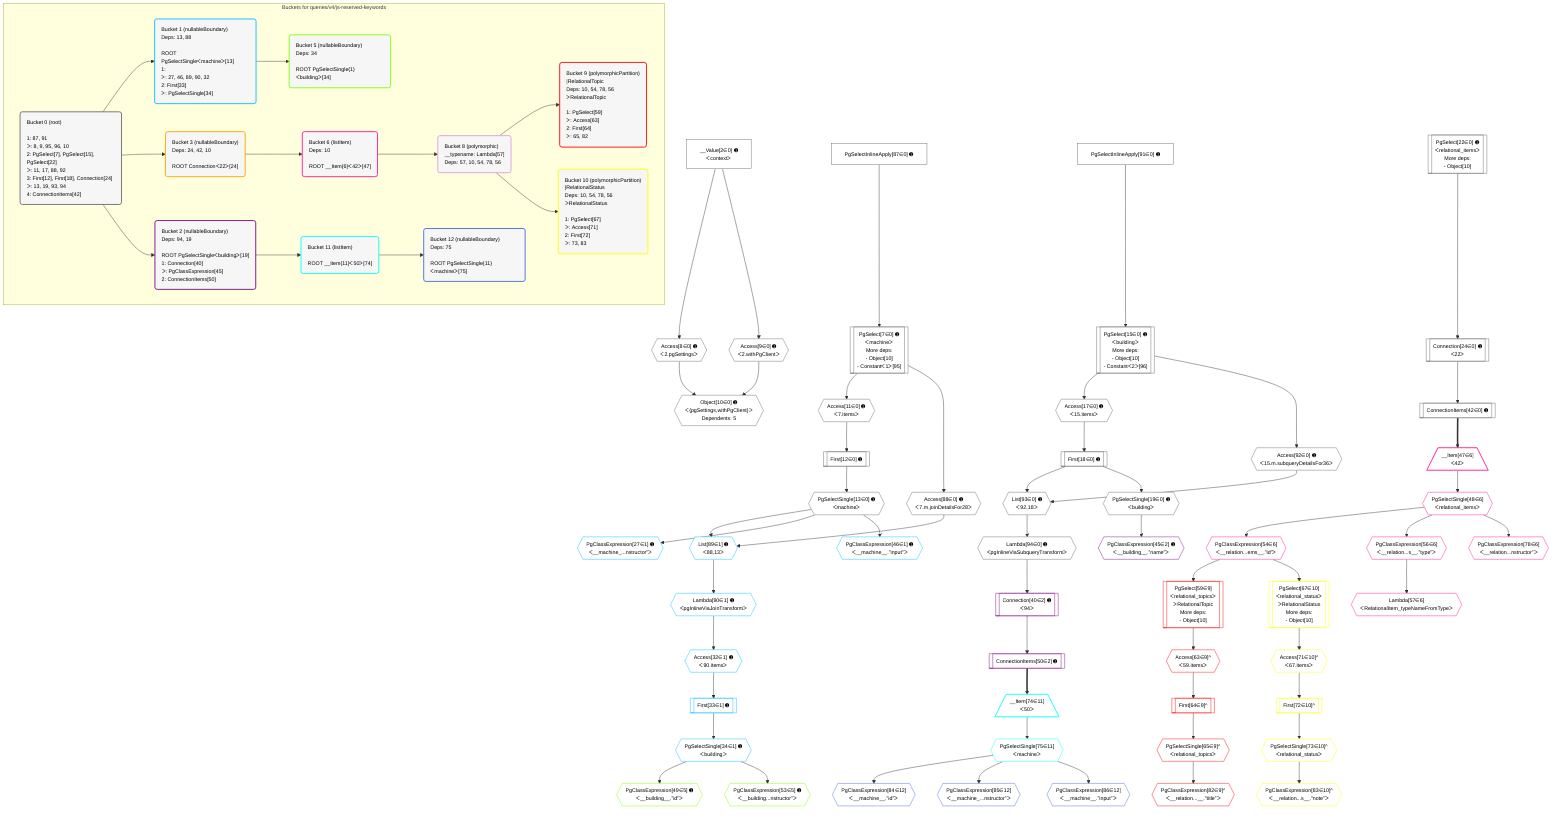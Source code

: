 %%{init: {'themeVariables': { 'fontSize': '12px'}}}%%
graph TD
    classDef path fill:#eee,stroke:#000,color:#000
    classDef plan fill:#fff,stroke-width:1px,color:#000
    classDef itemplan fill:#fff,stroke-width:2px,color:#000
    classDef unbatchedplan fill:#dff,stroke-width:1px,color:#000
    classDef sideeffectplan fill:#fcc,stroke-width:2px,color:#000
    classDef bucket fill:#f6f6f6,color:#000,stroke-width:2px,text-align:left

    subgraph "Buckets for queries/v4/js-reserved-keywords"
    Bucket0("Bucket 0 (root)<br /><br />1: 87, 91<br />ᐳ: 8, 9, 95, 96, 10<br />2: PgSelect[7], PgSelect[15], PgSelect[22]<br />ᐳ: 11, 17, 88, 92<br />3: First[12], First[18], Connection[24]<br />ᐳ: 13, 19, 93, 94<br />4: ConnectionItems[42]"):::bucket
    Bucket1("Bucket 1 (nullableBoundary)<br />Deps: 13, 88<br /><br />ROOT PgSelectSingleᐸmachineᐳ[13]<br />1: <br />ᐳ: 27, 46, 89, 90, 32<br />2: First[33]<br />ᐳ: PgSelectSingle[34]"):::bucket
    Bucket2("Bucket 2 (nullableBoundary)<br />Deps: 94, 19<br /><br />ROOT PgSelectSingleᐸbuildingᐳ[19]<br />1: Connection[40]<br />ᐳ: PgClassExpression[45]<br />2: ConnectionItems[50]"):::bucket
    Bucket3("Bucket 3 (nullableBoundary)<br />Deps: 24, 42, 10<br /><br />ROOT Connectionᐸ22ᐳ[24]"):::bucket
    Bucket5("Bucket 5 (nullableBoundary)<br />Deps: 34<br /><br />ROOT PgSelectSingle{1}ᐸbuildingᐳ[34]"):::bucket
    Bucket6("Bucket 6 (listItem)<br />Deps: 10<br /><br />ROOT __Item{6}ᐸ42ᐳ[47]"):::bucket
    Bucket8("Bucket 8 (polymorphic)<br />__typename: Lambda[57]<br />Deps: 57, 10, 54, 78, 56"):::bucket
    Bucket9("Bucket 9 (polymorphicPartition)<br />|RelationalTopic<br />Deps: 10, 54, 78, 56<br />ᐳRelationalTopic<br /><br />1: PgSelect[59]<br />ᐳ: Access[63]<br />2: First[64]<br />ᐳ: 65, 82"):::bucket
    Bucket10("Bucket 10 (polymorphicPartition)<br />|RelationalStatus<br />Deps: 10, 54, 78, 56<br />ᐳRelationalStatus<br /><br />1: PgSelect[67]<br />ᐳ: Access[71]<br />2: First[72]<br />ᐳ: 73, 83"):::bucket
    Bucket11("Bucket 11 (listItem)<br /><br />ROOT __Item{11}ᐸ50ᐳ[74]"):::bucket
    Bucket12("Bucket 12 (nullableBoundary)<br />Deps: 75<br /><br />ROOT PgSelectSingle{11}ᐸmachineᐳ[75]"):::bucket
    end
    Bucket0 --> Bucket1 & Bucket2 & Bucket3
    Bucket1 --> Bucket5
    Bucket2 --> Bucket11
    Bucket3 --> Bucket6
    Bucket6 --> Bucket8
    Bucket8 --> Bucket9 & Bucket10
    Bucket11 --> Bucket12

    %% plan dependencies
    PgSelect7[["PgSelect[7∈0] ➊<br />ᐸmachineᐳ<br />More deps:<br />- Object[10]<br />- Constantᐸ1ᐳ[95]"]]:::plan
    PgSelectInlineApply87["PgSelectInlineApply[87∈0] ➊"]:::plan
    PgSelectInlineApply87 --> PgSelect7
    PgSelect15[["PgSelect[15∈0] ➊<br />ᐸbuildingᐳ<br />More deps:<br />- Object[10]<br />- Constantᐸ2ᐳ[96]"]]:::plan
    PgSelectInlineApply91["PgSelectInlineApply[91∈0] ➊"]:::plan
    PgSelectInlineApply91 --> PgSelect15
    Object10{{"Object[10∈0] ➊<br />ᐸ{pgSettings,withPgClient}ᐳ<br />Dependents: 5"}}:::plan
    Access8{{"Access[8∈0] ➊<br />ᐸ2.pgSettingsᐳ"}}:::plan
    Access9{{"Access[9∈0] ➊<br />ᐸ2.withPgClientᐳ"}}:::plan
    Access8 & Access9 --> Object10
    List93{{"List[93∈0] ➊<br />ᐸ92,18ᐳ"}}:::plan
    Access92{{"Access[92∈0] ➊<br />ᐸ15.m.subqueryDetailsFor36ᐳ"}}:::plan
    First18[["First[18∈0] ➊"]]:::plan
    Access92 & First18 --> List93
    __Value2["__Value[2∈0] ➊<br />ᐸcontextᐳ"]:::plan
    __Value2 --> Access8
    __Value2 --> Access9
    Access11{{"Access[11∈0] ➊<br />ᐸ7.itemsᐳ"}}:::plan
    PgSelect7 --> Access11
    First12[["First[12∈0] ➊"]]:::plan
    Access11 --> First12
    PgSelectSingle13{{"PgSelectSingle[13∈0] ➊<br />ᐸmachineᐳ"}}:::plan
    First12 --> PgSelectSingle13
    Access17{{"Access[17∈0] ➊<br />ᐸ15.itemsᐳ"}}:::plan
    PgSelect15 --> Access17
    Access17 --> First18
    PgSelectSingle19{{"PgSelectSingle[19∈0] ➊<br />ᐸbuildingᐳ"}}:::plan
    First18 --> PgSelectSingle19
    PgSelect22[["PgSelect[22∈0] ➊<br />ᐸrelational_itemsᐳ<br />More deps:<br />- Object[10]"]]:::plan
    Connection24[["Connection[24∈0] ➊<br />ᐸ22ᐳ"]]:::plan
    PgSelect22 --> Connection24
    ConnectionItems42[["ConnectionItems[42∈0] ➊"]]:::plan
    Connection24 --> ConnectionItems42
    Access88{{"Access[88∈0] ➊<br />ᐸ7.m.joinDetailsFor28ᐳ"}}:::plan
    PgSelect7 --> Access88
    PgSelect15 --> Access92
    Lambda94{{"Lambda[94∈0] ➊<br />ᐸpgInlineViaSubqueryTransformᐳ"}}:::plan
    List93 --> Lambda94
    List89{{"List[89∈1] ➊<br />ᐸ88,13ᐳ"}}:::plan
    Access88 & PgSelectSingle13 --> List89
    PgClassExpression27{{"PgClassExpression[27∈1] ➊<br />ᐸ__machine_...nstructor”ᐳ"}}:::plan
    PgSelectSingle13 --> PgClassExpression27
    Access32{{"Access[32∈1] ➊<br />ᐸ90.itemsᐳ"}}:::plan
    Lambda90{{"Lambda[90∈1] ➊<br />ᐸpgInlineViaJoinTransformᐳ"}}:::plan
    Lambda90 --> Access32
    First33[["First[33∈1] ➊"]]:::plan
    Access32 --> First33
    PgSelectSingle34{{"PgSelectSingle[34∈1] ➊<br />ᐸbuildingᐳ"}}:::plan
    First33 --> PgSelectSingle34
    PgClassExpression46{{"PgClassExpression[46∈1] ➊<br />ᐸ__machine__.”input”ᐳ"}}:::plan
    PgSelectSingle13 --> PgClassExpression46
    List89 --> Lambda90
    Connection40[["Connection[40∈2] ➊<br />ᐸ94ᐳ"]]:::plan
    Lambda94 --> Connection40
    PgClassExpression45{{"PgClassExpression[45∈2] ➊<br />ᐸ__building__.”name”ᐳ"}}:::plan
    PgSelectSingle19 --> PgClassExpression45
    ConnectionItems50[["ConnectionItems[50∈2] ➊"]]:::plan
    Connection40 --> ConnectionItems50
    PgClassExpression49{{"PgClassExpression[49∈5] ➊<br />ᐸ__building__.”id”ᐳ"}}:::plan
    PgSelectSingle34 --> PgClassExpression49
    PgClassExpression53{{"PgClassExpression[53∈5] ➊<br />ᐸ__building...nstructor”ᐳ"}}:::plan
    PgSelectSingle34 --> PgClassExpression53
    __Item47[/"__Item[47∈6]<br />ᐸ42ᐳ"\]:::itemplan
    ConnectionItems42 ==> __Item47
    PgSelectSingle48{{"PgSelectSingle[48∈6]<br />ᐸrelational_itemsᐳ"}}:::plan
    __Item47 --> PgSelectSingle48
    PgClassExpression54{{"PgClassExpression[54∈6]<br />ᐸ__relation...ems__.”id”ᐳ"}}:::plan
    PgSelectSingle48 --> PgClassExpression54
    PgClassExpression56{{"PgClassExpression[56∈6]<br />ᐸ__relation...s__.”type”ᐳ"}}:::plan
    PgSelectSingle48 --> PgClassExpression56
    Lambda57{{"Lambda[57∈6]<br />ᐸRelationalItem_typeNameFromTypeᐳ"}}:::plan
    PgClassExpression56 --> Lambda57
    PgClassExpression78{{"PgClassExpression[78∈6]<br />ᐸ__relation...nstructor”ᐳ"}}:::plan
    PgSelectSingle48 --> PgClassExpression78
    PgSelect59[["PgSelect[59∈9]<br />ᐸrelational_topicsᐳ<br />ᐳRelationalTopic<br />More deps:<br />- Object[10]"]]:::plan
    PgClassExpression54 --> PgSelect59
    Access63{{"Access[63∈9]^<br />ᐸ59.itemsᐳ"}}:::plan
    PgSelect59 --> Access63
    First64[["First[64∈9]^"]]:::plan
    Access63 --> First64
    PgSelectSingle65{{"PgSelectSingle[65∈9]^<br />ᐸrelational_topicsᐳ"}}:::plan
    First64 --> PgSelectSingle65
    PgClassExpression82{{"PgClassExpression[82∈9]^<br />ᐸ__relation...__.”title”ᐳ"}}:::plan
    PgSelectSingle65 --> PgClassExpression82
    PgSelect67[["PgSelect[67∈10]<br />ᐸrelational_statusᐳ<br />ᐳRelationalStatus<br />More deps:<br />- Object[10]"]]:::plan
    PgClassExpression54 --> PgSelect67
    Access71{{"Access[71∈10]^<br />ᐸ67.itemsᐳ"}}:::plan
    PgSelect67 --> Access71
    First72[["First[72∈10]^"]]:::plan
    Access71 --> First72
    PgSelectSingle73{{"PgSelectSingle[73∈10]^<br />ᐸrelational_statusᐳ"}}:::plan
    First72 --> PgSelectSingle73
    PgClassExpression83{{"PgClassExpression[83∈10]^<br />ᐸ__relation...s__.”note”ᐳ"}}:::plan
    PgSelectSingle73 --> PgClassExpression83
    __Item74[/"__Item[74∈11]<br />ᐸ50ᐳ"\]:::itemplan
    ConnectionItems50 ==> __Item74
    PgSelectSingle75{{"PgSelectSingle[75∈11]<br />ᐸmachineᐳ"}}:::plan
    __Item74 --> PgSelectSingle75
    PgClassExpression84{{"PgClassExpression[84∈12]<br />ᐸ__machine__.”id”ᐳ"}}:::plan
    PgSelectSingle75 --> PgClassExpression84
    PgClassExpression85{{"PgClassExpression[85∈12]<br />ᐸ__machine_...nstructor”ᐳ"}}:::plan
    PgSelectSingle75 --> PgClassExpression85
    PgClassExpression86{{"PgClassExpression[86∈12]<br />ᐸ__machine__.”input”ᐳ"}}:::plan
    PgSelectSingle75 --> PgClassExpression86

    %% define steps
    classDef bucket0 stroke:#696969
    class Bucket0,__Value2,PgSelect7,Access8,Access9,Object10,Access11,First12,PgSelectSingle13,PgSelect15,Access17,First18,PgSelectSingle19,PgSelect22,Connection24,ConnectionItems42,PgSelectInlineApply87,Access88,PgSelectInlineApply91,Access92,List93,Lambda94 bucket0
    classDef bucket1 stroke:#00bfff
    class Bucket1,PgClassExpression27,Access32,First33,PgSelectSingle34,PgClassExpression46,List89,Lambda90 bucket1
    classDef bucket2 stroke:#7f007f
    class Bucket2,Connection40,PgClassExpression45,ConnectionItems50 bucket2
    classDef bucket3 stroke:#ffa500
    class Bucket3 bucket3
    classDef bucket5 stroke:#7fff00
    class Bucket5,PgClassExpression49,PgClassExpression53 bucket5
    classDef bucket6 stroke:#ff1493
    class Bucket6,__Item47,PgSelectSingle48,PgClassExpression54,PgClassExpression56,Lambda57,PgClassExpression78 bucket6
    classDef bucket8 stroke:#dda0dd
    class Bucket8 bucket8
    classDef bucket9 stroke:#ff0000
    class Bucket9,PgSelect59,Access63,First64,PgSelectSingle65,PgClassExpression82 bucket9
    classDef bucket10 stroke:#ffff00
    class Bucket10,PgSelect67,Access71,First72,PgSelectSingle73,PgClassExpression83 bucket10
    classDef bucket11 stroke:#00ffff
    class Bucket11,__Item74,PgSelectSingle75 bucket11
    classDef bucket12 stroke:#4169e1
    class Bucket12,PgClassExpression84,PgClassExpression85,PgClassExpression86 bucket12
